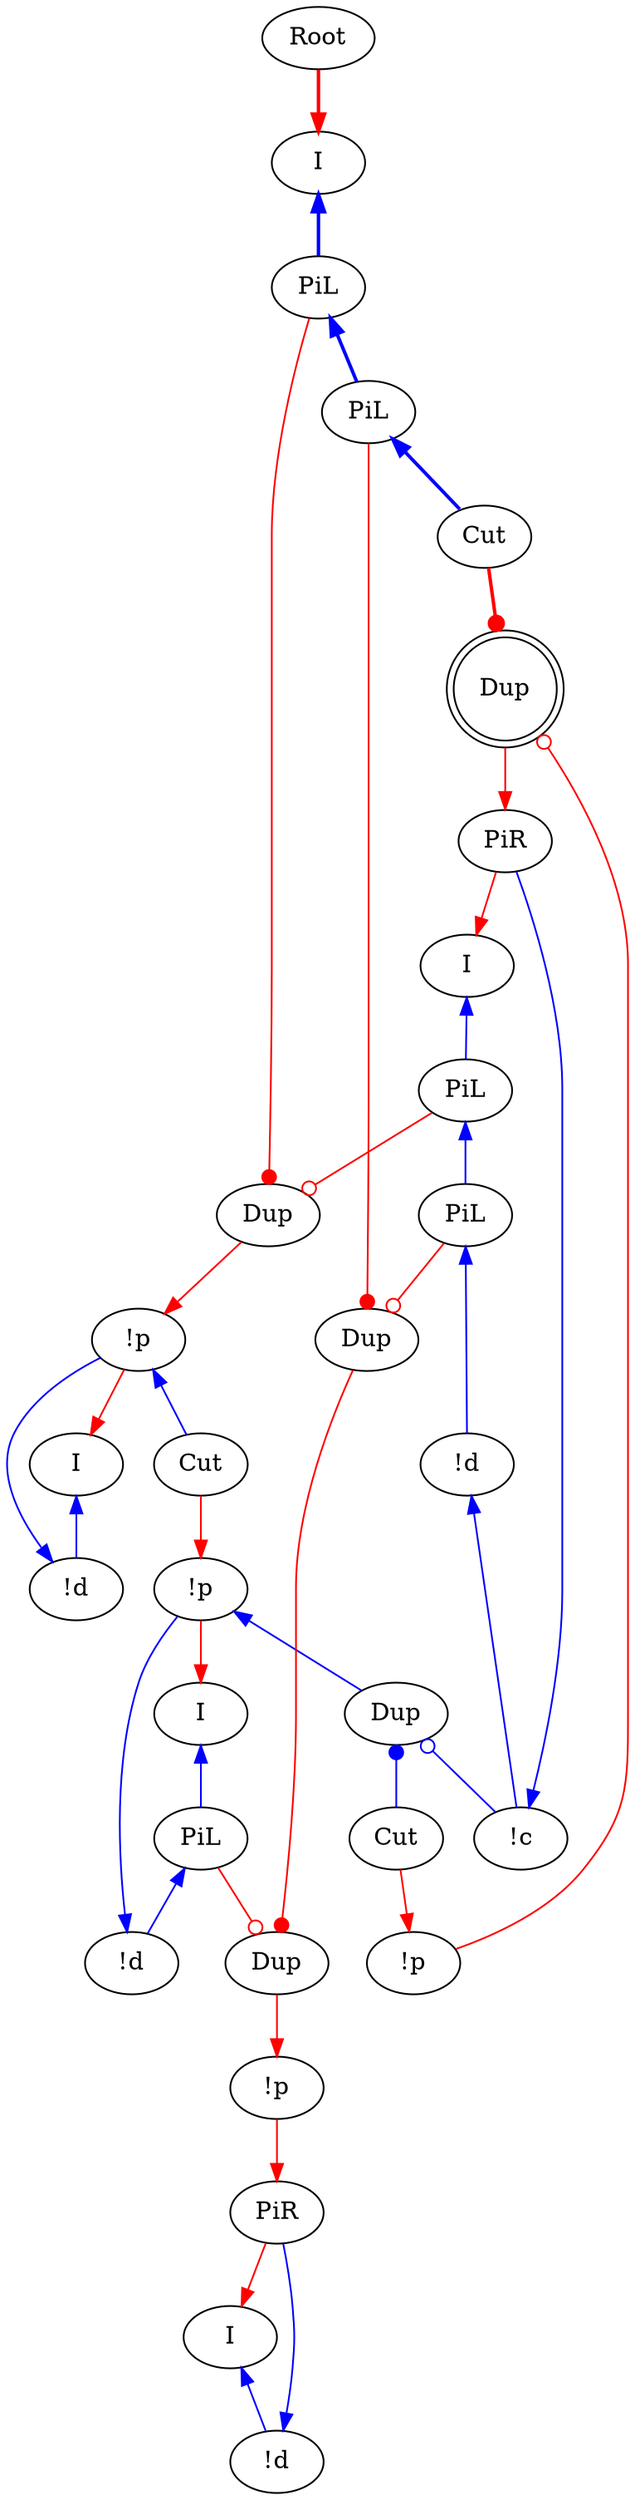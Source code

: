 digraph {
"Root0" [label="Root"]
"!p0" [label="!p"]
"I0" [label="I"]
"!d0" [label="!d"]
"!p1" [label="!p"]
"I1" [label="I"]
"!d1" [label="!d"]
"PiR0" [label="PiR"]
"PiR1" [label="PiR"]
"!p2" [label="!p"]
"Cut0" [label="Cut"]
"!d2" [label="!d"]
"PiL0" [label="PiL"]
"I2" [label="I"]
"Dup0_0" [label="Dup"]
"!c0" [label="!c"]
"!d3" [label="!d"]
"PiL1" [label="PiL"]
"PiL2" [label="PiL"]
"PiL3" [label="PiL"]
"PiL4" [label="PiL"]
"I3" [label="I"]
"I4" [label="I"]
"Dup1_0" [label="Dup"]
"Dup1_1" [label="Dup"]
"Dup1_2" [label="Dup"]
"Dup2_0" [label="Dup",shape=doublecircle]
"!p3" [label="!p"]
"Cut1" [label="Cut"]
"Cut2" [label="Cut"]
"!p2" -> "I2"[color=red,tooltip="e11"]
"!d2" -> "!p2"[color=blue,tooltip="e13",dir=back]
"!p2" -> "Dup1_0"[color=blue,tooltip="e15",dir=back]
"PiL0" -> "!d2"[color=blue,tooltip="e17",dir=back]
"I2" -> "PiL0"[color=blue,tooltip="e19",dir=back]
"Dup1_1" -> "Dup0_0"[color=red,tooltip="e20",arrowhead=dot]
"PiL0" -> "Dup0_0"[color=red,tooltip="e21",arrowhead=odot]
"Dup1_0" -> "Cut1"[color=blue,tooltip="e23",arrowtail=dot,dir=back]
"!d3" -> "!c0"[color=blue,tooltip="e24",dir=back]
"Dup1_0" -> "!c0"[color=blue,tooltip="e25",arrowtail=odot,dir=back]
"PiL1" -> "Cut2"[color=blue,tooltip="e26",penwidth=2,dir=back]
"PiL2" -> "!d3"[color=blue,tooltip="e27",dir=back]
"PiL3" -> "PiL1"[color=blue,tooltip="e28",penwidth=2,dir=back]
"PiL4" -> "PiL2"[color=blue,tooltip="e29",dir=back]
"PiL1" -> "Dup1_1"[color=red,tooltip="e30",arrowhead=dot]
"PiL2" -> "Dup1_1"[color=red,tooltip="e31",arrowhead=odot]
"I3" -> "PiL3"[color=blue,tooltip="e32",penwidth=2,dir=back]
"I4" -> "PiL4"[color=blue,tooltip="e33",dir=back]
"PiL3" -> "Dup1_2"[color=red,tooltip="e34",arrowhead=dot]
"PiL4" -> "Dup1_2"[color=red,tooltip="e35",arrowhead=odot]
"Cut1" -> "!p3"[color=red,tooltip="e37"]
"Cut2" -> "Dup2_0"[color=red,tooltip="e38",arrowhead=dot,penwidth=2]
"!p3" -> "Dup2_0"[color=red,tooltip="e39",arrowhead=odot]
"!c0" -> "PiR1"[color=blue,tooltip="e5",dir=back]
"PiR1" -> "I4"[color=red,tooltip="e7"]
"Cut0" -> "!p2"[color=red,tooltip="e9"]
"!p1" -> "PiR0"[color=red,tooltip="hl2i"]
"Dup0_0" -> "!p1"[color=red,tooltip="hl2p"]
"!d1" -> "PiR0"[color=blue,tooltip="i",dir=back]
"I1" -> "!d1"[color=blue,tooltip="il",dir=back]
"PiR0" -> "I1"[color=red,tooltip="ir"]
"Root0" -> "I3"[color=red,tooltip="rettop",penwidth=2]
"Dup2_0" -> "PiR1"[color=red,tooltip="xli"]
"!p0" -> "Cut0"[color=blue,tooltip="y2",dir=back]
"!d0" -> "!p0"[color=blue,tooltip="yj",dir=back]
"I0" -> "!d0"[color=blue,tooltip="yl2",dir=back]
"!p0" -> "I0"[color=red,tooltip="yli"]
"Dup1_2" -> "!p0"[color=red,tooltip="ylp"]
}
